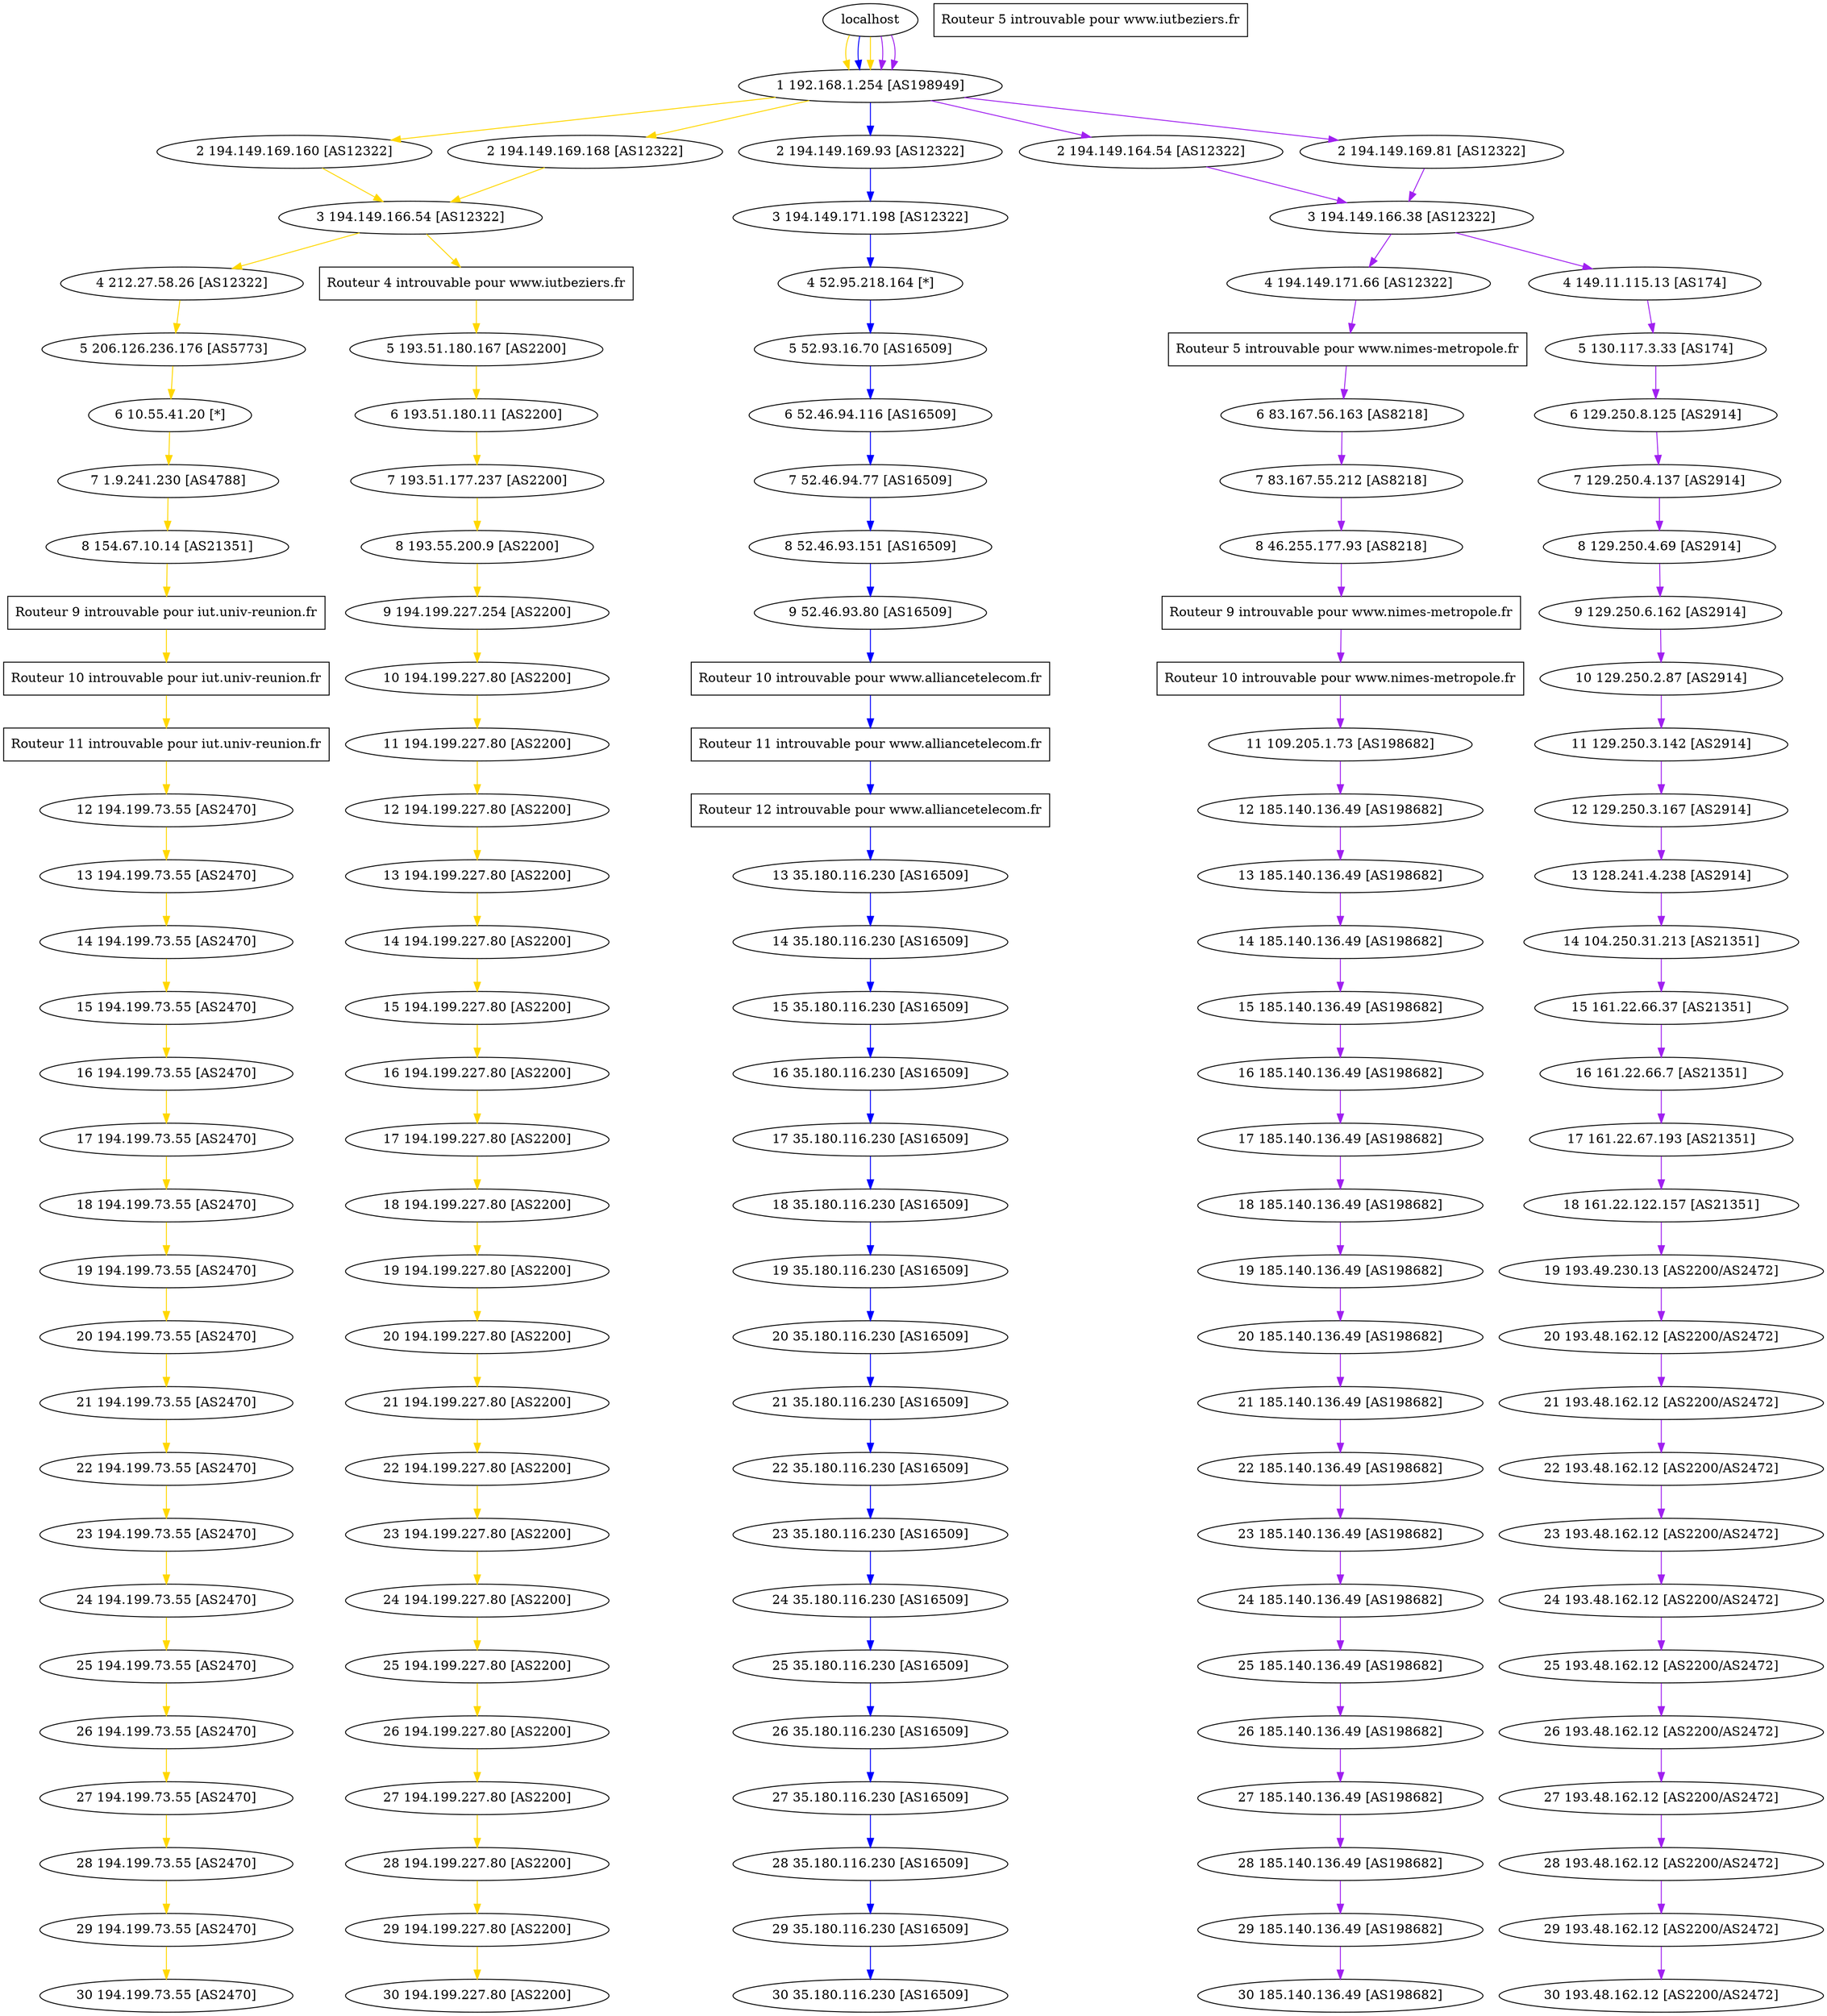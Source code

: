 digraph grapheTR {
localhost
-> "1 192.168.1.254 [AS198949]" -> "2 194.149.169.160 [AS12322]" -> "3 194.149.166.54 [AS12322]" -> "4 212.27.58.26 [AS12322]" -> "5 206.126.236.176 [AS5773]" -> "6 10.55.41.20 [*]" -> "7 1.9.241.230 [AS4788]" -> "8 154.67.10.14 [AS21351]" -> "Routeur 9 introuvable pour iut.univ-reunion.fr" -> "Routeur 10 introuvable pour iut.univ-reunion.fr" -> "Routeur 11 introuvable pour iut.univ-reunion.fr" -> "12 194.199.73.55 [AS2470]" -> "13 194.199.73.55 [AS2470]" -> "14 194.199.73.55 [AS2470]" -> "15 194.199.73.55 [AS2470]" -> "16 194.199.73.55 [AS2470]" -> "17 194.199.73.55 [AS2470]" -> "18 194.199.73.55 [AS2470]" -> "19 194.199.73.55 [AS2470]" -> "20 194.199.73.55 [AS2470]" -> "21 194.199.73.55 [AS2470]" -> "22 194.199.73.55 [AS2470]" -> "23 194.199.73.55 [AS2470]" -> "24 194.199.73.55 [AS2470]" -> "25 194.199.73.55 [AS2470]" -> "26 194.199.73.55 [AS2470]" -> "27 194.199.73.55 [AS2470]" -> "28 194.199.73.55 [AS2470]" -> "29 194.199.73.55 [AS2470]" -> "30 194.199.73.55 [AS2470]" [color=gold] "Routeur 9 introuvable pour iut.univ-reunion.fr" [shape=box] "Routeur 10 introuvable pour iut.univ-reunion.fr" [shape=box] "Routeur 11 introuvable pour iut.univ-reunion.fr" [shape=box] 
;
localhost
-> "1 192.168.1.254 [AS198949]" -> "2 194.149.169.93 [AS12322]" -> "3 194.149.171.198 [AS12322]" -> "4 52.95.218.164 [*]" -> "5 52.93.16.70 [AS16509]" -> "6 52.46.94.116 [AS16509]" -> "7 52.46.94.77 [AS16509]" -> "8 52.46.93.151 [AS16509]" -> "9 52.46.93.80 [AS16509]" -> "Routeur 10 introuvable pour www.alliancetelecom.fr" -> "Routeur 11 introuvable pour www.alliancetelecom.fr" -> "Routeur 12 introuvable pour www.alliancetelecom.fr" -> "13 35.180.116.230 [AS16509]" -> "14 35.180.116.230 [AS16509]" -> "15 35.180.116.230 [AS16509]" -> "16 35.180.116.230 [AS16509]" -> "17 35.180.116.230 [AS16509]" -> "18 35.180.116.230 [AS16509]" -> "19 35.180.116.230 [AS16509]" -> "20 35.180.116.230 [AS16509]" -> "21 35.180.116.230 [AS16509]" -> "22 35.180.116.230 [AS16509]" -> "23 35.180.116.230 [AS16509]" -> "24 35.180.116.230 [AS16509]" -> "25 35.180.116.230 [AS16509]" -> "26 35.180.116.230 [AS16509]" -> "27 35.180.116.230 [AS16509]" -> "28 35.180.116.230 [AS16509]" -> "29 35.180.116.230 [AS16509]" -> "30 35.180.116.230 [AS16509]" [color=blue] "Routeur 10 introuvable pour www.alliancetelecom.fr" [shape=box] "Routeur 11 introuvable pour www.alliancetelecom.fr" [shape=box] "Routeur 12 introuvable pour www.alliancetelecom.fr" [shape=box] 
;
localhost
-> "1 192.168.1.254 [AS198949]" -> "2 194.149.169.168 [AS12322]" -> "3 194.149.166.54 [AS12322]" -> "Routeur 4 introuvable pour www.iutbeziers.fr" -> "5 193.51.180.167 [AS2200]" -> "6 193.51.180.11 [AS2200]" -> "7 193.51.177.237 [AS2200]" -> "8 193.55.200.9 [AS2200]" -> "9 194.199.227.254 [AS2200]" -> "10 194.199.227.80 [AS2200]" -> "11 194.199.227.80 [AS2200]" -> "12 194.199.227.80 [AS2200]" -> "13 194.199.227.80 [AS2200]" -> "14 194.199.227.80 [AS2200]" -> "15 194.199.227.80 [AS2200]" -> "16 194.199.227.80 [AS2200]" -> "17 194.199.227.80 [AS2200]" -> "18 194.199.227.80 [AS2200]" -> "19 194.199.227.80 [AS2200]" -> "20 194.199.227.80 [AS2200]" -> "21 194.199.227.80 [AS2200]" -> "22 194.199.227.80 [AS2200]" -> "23 194.199.227.80 [AS2200]" -> "24 194.199.227.80 [AS2200]" -> "25 194.199.227.80 [AS2200]" -> "26 194.199.227.80 [AS2200]" -> "27 194.199.227.80 [AS2200]" -> "28 194.199.227.80 [AS2200]" -> "29 194.199.227.80 [AS2200]" -> "30 194.199.227.80 [AS2200]" [color=gold] "Routeur 5 introuvable pour www.iutbeziers.fr" [shape=box] "Routeur 4 introuvable pour www.iutbeziers.fr" [shape=box] 
;
localhost
-> "1 192.168.1.254 [AS198949]" -> "2 194.149.164.54 [AS12322]" -> "3 194.149.166.38 [AS12322]" -> "4 194.149.171.66 [AS12322]" -> "Routeur 5 introuvable pour www.nimes-metropole.fr" -> "6 83.167.56.163 [AS8218]" -> "7 83.167.55.212 [AS8218]" -> "8 46.255.177.93 [AS8218]" -> "Routeur 9 introuvable pour www.nimes-metropole.fr" -> "Routeur 10 introuvable pour www.nimes-metropole.fr" -> "11 109.205.1.73 [AS198682]" -> "12 185.140.136.49 [AS198682]" -> "13 185.140.136.49 [AS198682]" -> "14 185.140.136.49 [AS198682]" -> "15 185.140.136.49 [AS198682]" -> "16 185.140.136.49 [AS198682]" -> "17 185.140.136.49 [AS198682]" -> "18 185.140.136.49 [AS198682]" -> "19 185.140.136.49 [AS198682]" -> "20 185.140.136.49 [AS198682]" -> "21 185.140.136.49 [AS198682]" -> "22 185.140.136.49 [AS198682]" -> "23 185.140.136.49 [AS198682]" -> "24 185.140.136.49 [AS198682]" -> "25 185.140.136.49 [AS198682]" -> "26 185.140.136.49 [AS198682]" -> "27 185.140.136.49 [AS198682]" -> "28 185.140.136.49 [AS198682]" -> "29 185.140.136.49 [AS198682]" -> "30 185.140.136.49 [AS198682]" [color=purple] "Routeur 5 introuvable pour www.nimes-metropole.fr" [shape=box] "Routeur 9 introuvable pour www.nimes-metropole.fr" [shape=box] "Routeur 10 introuvable pour www.nimes-metropole.fr" [shape=box] 
;
localhost
-> "1 192.168.1.254 [AS198949]" -> "2 194.149.169.81 [AS12322]" -> "3 194.149.166.38 [AS12322]" -> "4 149.11.115.13 [AS174]" -> "5 130.117.3.33 [AS174]" -> "6 129.250.8.125 [AS2914]" -> "7 129.250.4.137 [AS2914]" -> "8 129.250.4.69 [AS2914]" -> "9 129.250.6.162 [AS2914]" -> "10 129.250.2.87 [AS2914]" -> "11 129.250.3.142 [AS2914]" -> "12 129.250.3.167 [AS2914]" -> "13 128.241.4.238 [AS2914]" -> "14 104.250.31.213 [AS21351]" -> "15 161.22.66.37 [AS21351]" -> "16 161.22.66.7 [AS21351]" -> "17 161.22.67.193 [AS21351]" -> "18 161.22.122.157 [AS21351]" -> "19 193.49.230.13 [AS2200/AS2472]" -> "20 193.48.162.12 [AS2200/AS2472]" -> "21 193.48.162.12 [AS2200/AS2472]" -> "22 193.48.162.12 [AS2200/AS2472]" -> "23 193.48.162.12 [AS2200/AS2472]" -> "24 193.48.162.12 [AS2200/AS2472]" -> "25 193.48.162.12 [AS2200/AS2472]" -> "26 193.48.162.12 [AS2200/AS2472]" -> "27 193.48.162.12 [AS2200/AS2472]" -> "28 193.48.162.12 [AS2200/AS2472]" -> "29 193.48.162.12 [AS2200/AS2472]" -> "30 193.48.162.12 [AS2200/AS2472]" [color=purple] 
;
}
